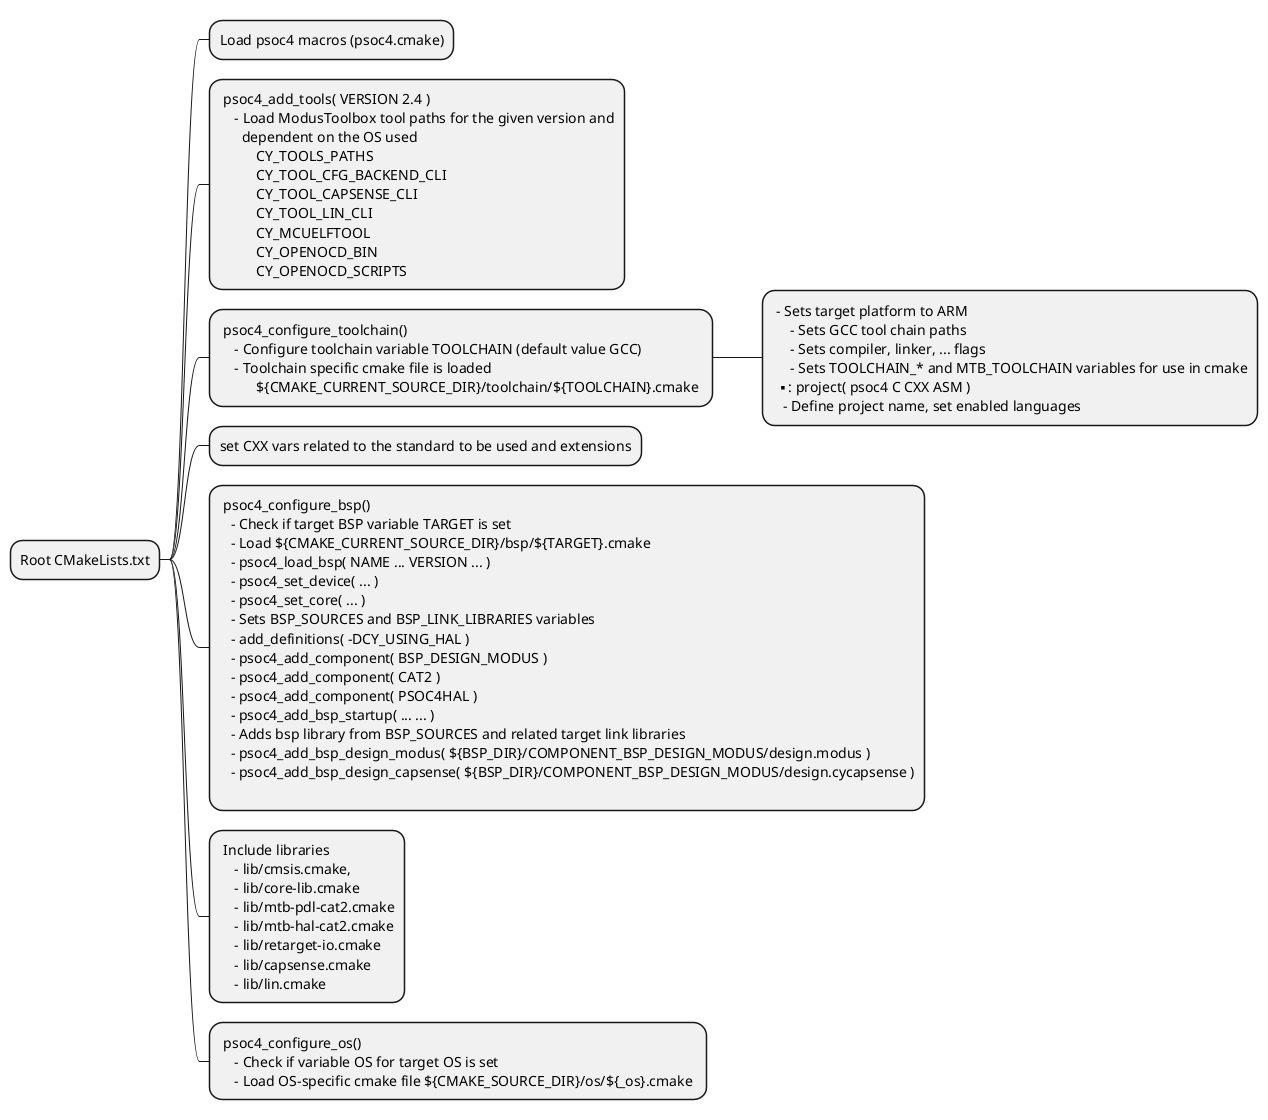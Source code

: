 @startmindmap
* Root CMakeLists.txt
** Load psoc4 macros (psoc4.cmake)
**: psoc4_add_tools( VERSION 2.4 ) 
    - Load ModusToolbox tool paths for the given version and
      dependent on the OS used
          CY_TOOLS_PATHS
          CY_TOOL_CFG_BACKEND_CLI
          CY_TOOL_CAPSENSE_CLI
          CY_TOOL_LIN_CLI
          CY_MCUELFTOOL
          CY_OPENOCD_BIN
          CY_OPENOCD_SCRIPTS ;
**: psoc4_configure_toolchain()
    - Configure toolchain variable TOOLCHAIN (default value GCC)
    - Toolchain specific cmake file is loaded
          ${CMAKE_CURRENT_SOURCE_DIR}/toolchain/${TOOLCHAIN}.cmake ;
***: - Sets target platform to ARM
     - Sets GCC tool chain paths
     - Sets compiler, linker, ... flags
     - Sets TOOLCHAIN_* and MTB_TOOLCHAIN variables for use in cmake
**: project( psoc4 C CXX ASM )
   - Define project name, set enabled languages ;
** set CXX vars related to the standard to be used and extensions
**: psoc4_configure_bsp()
   - Check if target BSP variable TARGET is set
   - Load ${CMAKE_CURRENT_SOURCE_DIR}/bsp/${TARGET}.cmake
   - psoc4_load_bsp( NAME ... VERSION ... )
   - psoc4_set_device( ... )
   - psoc4_set_core( ... )
   - Sets BSP_SOURCES and BSP_LINK_LIBRARIES variables
   - add_definitions( -DCY_USING_HAL )
   - psoc4_add_component( BSP_DESIGN_MODUS )
   - psoc4_add_component( CAT2 )
   - psoc4_add_component( PSOC4HAL )
   - psoc4_add_bsp_startup( ... ... )
   - Adds bsp library from BSP_SOURCES and related target link libraries
   - psoc4_add_bsp_design_modus( ${BSP_DIR}/COMPONENT_BSP_DESIGN_MODUS/design.modus )
   - psoc4_add_bsp_design_capsense( ${BSP_DIR}/COMPONENT_BSP_DESIGN_MODUS/design.cycapsense )
;
**: Include libraries
    - lib/cmsis.cmake, 
    - lib/core-lib.cmake
    - lib/mtb-pdl-cat2.cmake
    - lib/mtb-hal-cat2.cmake
    - lib/retarget-io.cmake
    - lib/capsense.cmake
    - lib/lin.cmake ;
**: psoc4_configure_os()
    - Check if variable OS for target OS is set
    - Load OS-specific cmake file ${CMAKE_SOURCE_DIR}/os/${_os}.cmake ;
@endmindmap
